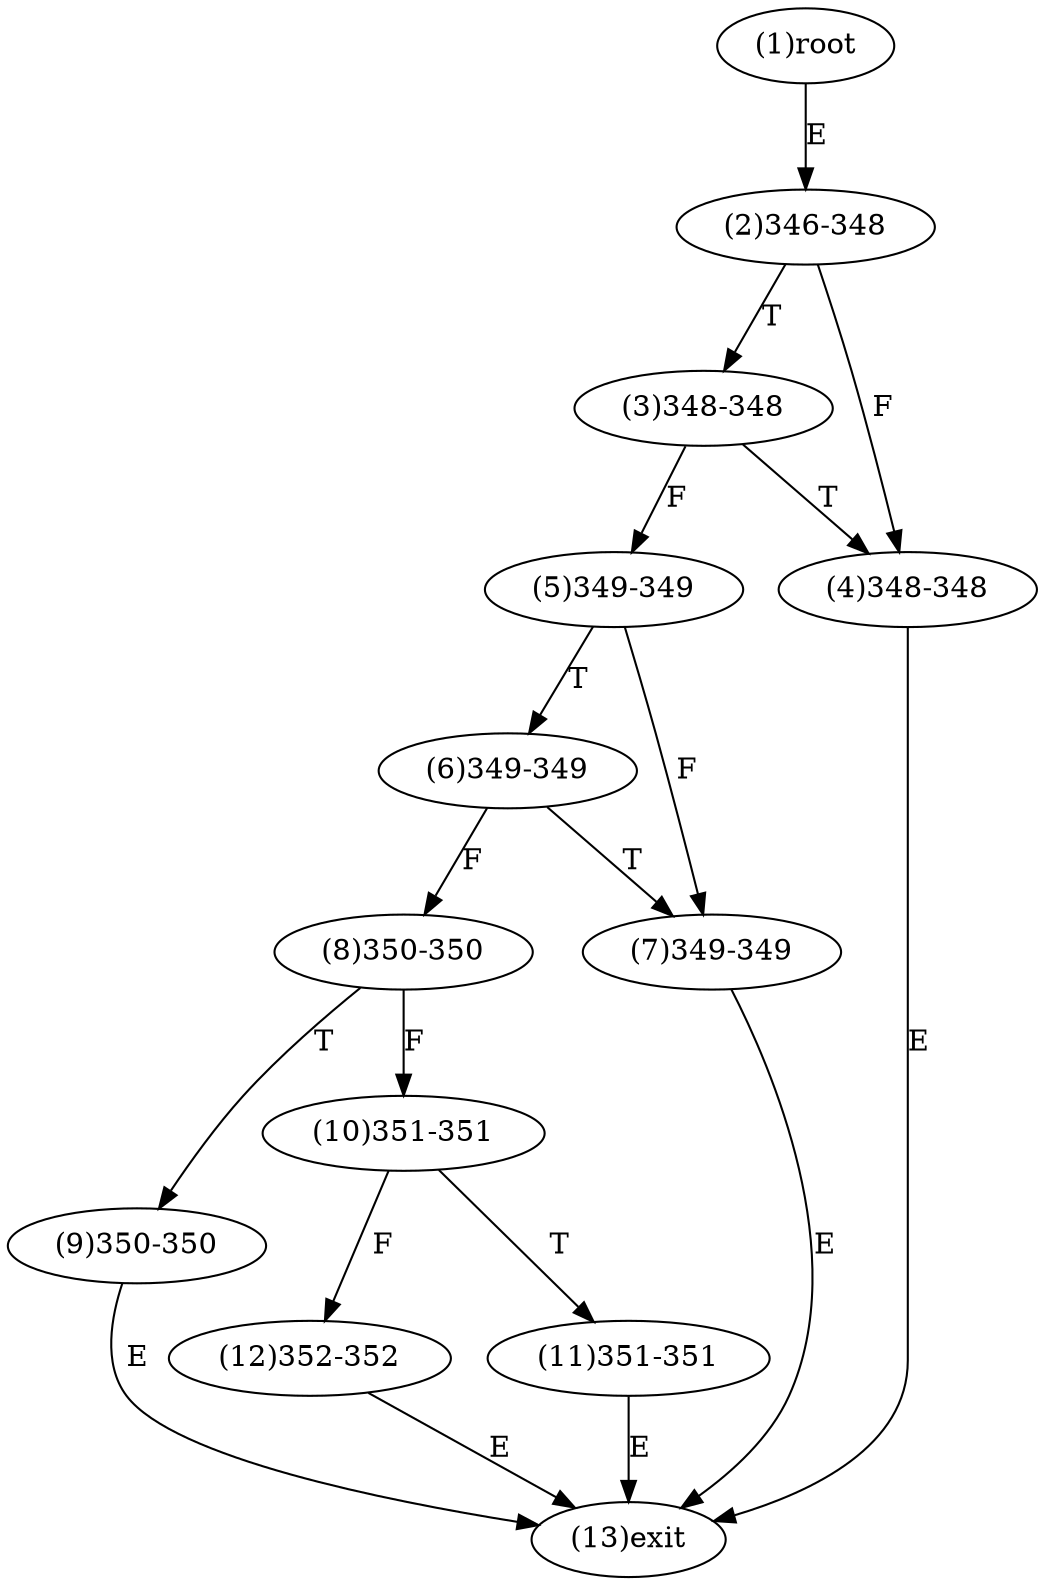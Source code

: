 digraph "" { 
1[ label="(1)root"];
2[ label="(2)346-348"];
3[ label="(3)348-348"];
4[ label="(4)348-348"];
5[ label="(5)349-349"];
6[ label="(6)349-349"];
7[ label="(7)349-349"];
8[ label="(8)350-350"];
9[ label="(9)350-350"];
10[ label="(10)351-351"];
11[ label="(11)351-351"];
12[ label="(12)352-352"];
13[ label="(13)exit"];
1->2[ label="E"];
2->4[ label="F"];
2->3[ label="T"];
3->5[ label="F"];
3->4[ label="T"];
4->13[ label="E"];
5->7[ label="F"];
5->6[ label="T"];
6->8[ label="F"];
6->7[ label="T"];
7->13[ label="E"];
8->10[ label="F"];
8->9[ label="T"];
9->13[ label="E"];
10->12[ label="F"];
10->11[ label="T"];
11->13[ label="E"];
12->13[ label="E"];
}